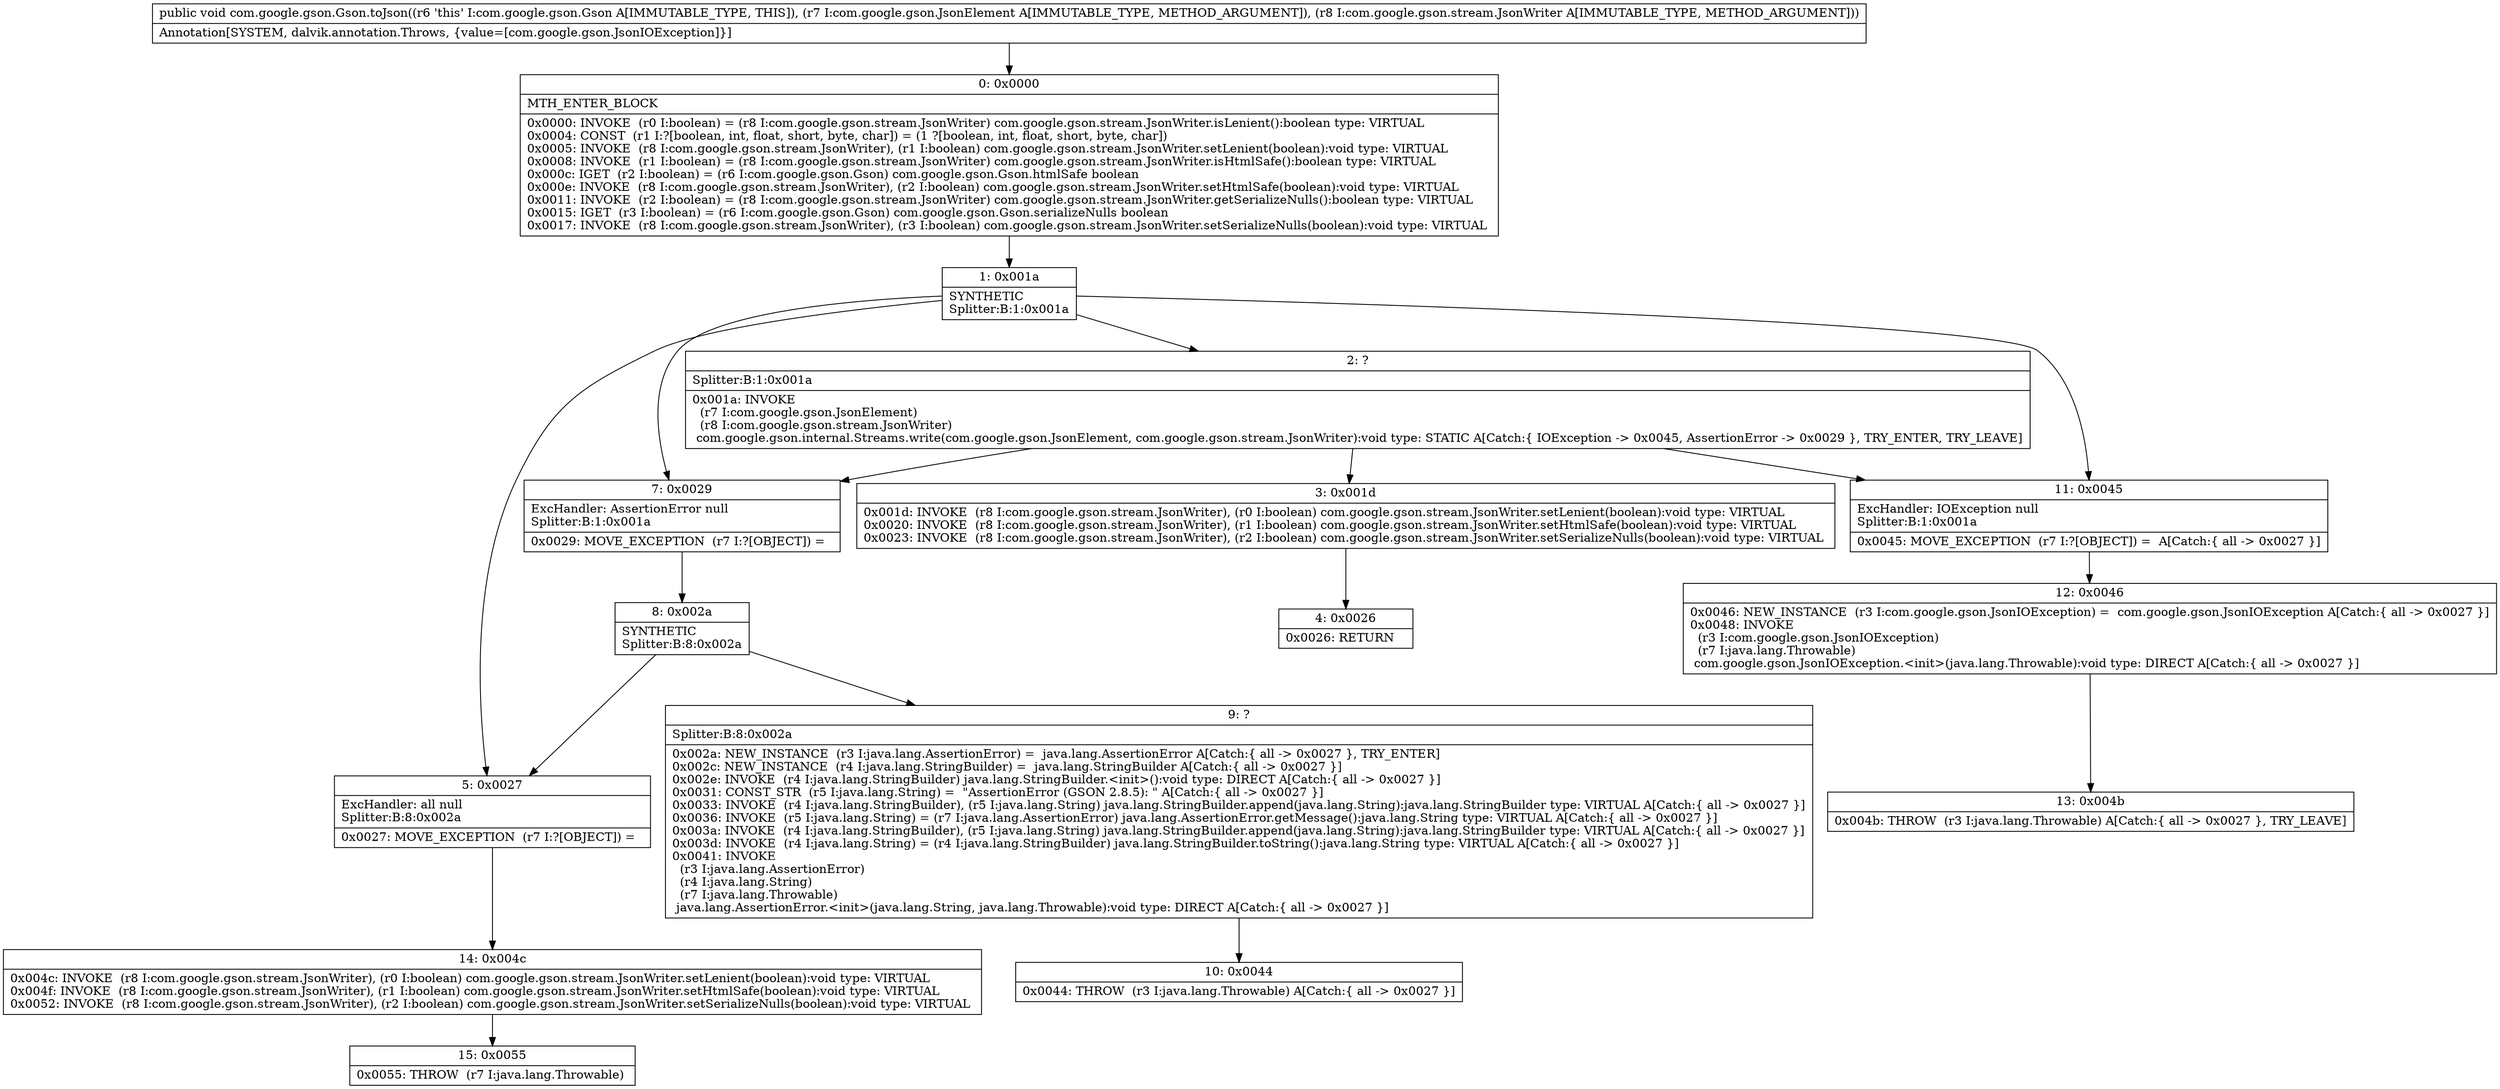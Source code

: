 digraph "CFG forcom.google.gson.Gson.toJson(Lcom\/google\/gson\/JsonElement;Lcom\/google\/gson\/stream\/JsonWriter;)V" {
Node_0 [shape=record,label="{0\:\ 0x0000|MTH_ENTER_BLOCK\l|0x0000: INVOKE  (r0 I:boolean) = (r8 I:com.google.gson.stream.JsonWriter) com.google.gson.stream.JsonWriter.isLenient():boolean type: VIRTUAL \l0x0004: CONST  (r1 I:?[boolean, int, float, short, byte, char]) = (1 ?[boolean, int, float, short, byte, char]) \l0x0005: INVOKE  (r8 I:com.google.gson.stream.JsonWriter), (r1 I:boolean) com.google.gson.stream.JsonWriter.setLenient(boolean):void type: VIRTUAL \l0x0008: INVOKE  (r1 I:boolean) = (r8 I:com.google.gson.stream.JsonWriter) com.google.gson.stream.JsonWriter.isHtmlSafe():boolean type: VIRTUAL \l0x000c: IGET  (r2 I:boolean) = (r6 I:com.google.gson.Gson) com.google.gson.Gson.htmlSafe boolean \l0x000e: INVOKE  (r8 I:com.google.gson.stream.JsonWriter), (r2 I:boolean) com.google.gson.stream.JsonWriter.setHtmlSafe(boolean):void type: VIRTUAL \l0x0011: INVOKE  (r2 I:boolean) = (r8 I:com.google.gson.stream.JsonWriter) com.google.gson.stream.JsonWriter.getSerializeNulls():boolean type: VIRTUAL \l0x0015: IGET  (r3 I:boolean) = (r6 I:com.google.gson.Gson) com.google.gson.Gson.serializeNulls boolean \l0x0017: INVOKE  (r8 I:com.google.gson.stream.JsonWriter), (r3 I:boolean) com.google.gson.stream.JsonWriter.setSerializeNulls(boolean):void type: VIRTUAL \l}"];
Node_1 [shape=record,label="{1\:\ 0x001a|SYNTHETIC\lSplitter:B:1:0x001a\l}"];
Node_2 [shape=record,label="{2\:\ ?|Splitter:B:1:0x001a\l|0x001a: INVOKE  \l  (r7 I:com.google.gson.JsonElement)\l  (r8 I:com.google.gson.stream.JsonWriter)\l com.google.gson.internal.Streams.write(com.google.gson.JsonElement, com.google.gson.stream.JsonWriter):void type: STATIC A[Catch:\{ IOException \-\> 0x0045, AssertionError \-\> 0x0029 \}, TRY_ENTER, TRY_LEAVE]\l}"];
Node_3 [shape=record,label="{3\:\ 0x001d|0x001d: INVOKE  (r8 I:com.google.gson.stream.JsonWriter), (r0 I:boolean) com.google.gson.stream.JsonWriter.setLenient(boolean):void type: VIRTUAL \l0x0020: INVOKE  (r8 I:com.google.gson.stream.JsonWriter), (r1 I:boolean) com.google.gson.stream.JsonWriter.setHtmlSafe(boolean):void type: VIRTUAL \l0x0023: INVOKE  (r8 I:com.google.gson.stream.JsonWriter), (r2 I:boolean) com.google.gson.stream.JsonWriter.setSerializeNulls(boolean):void type: VIRTUAL \l}"];
Node_4 [shape=record,label="{4\:\ 0x0026|0x0026: RETURN   \l}"];
Node_5 [shape=record,label="{5\:\ 0x0027|ExcHandler: all null\lSplitter:B:8:0x002a\l|0x0027: MOVE_EXCEPTION  (r7 I:?[OBJECT]) =  \l}"];
Node_7 [shape=record,label="{7\:\ 0x0029|ExcHandler: AssertionError null\lSplitter:B:1:0x001a\l|0x0029: MOVE_EXCEPTION  (r7 I:?[OBJECT]) =  \l}"];
Node_8 [shape=record,label="{8\:\ 0x002a|SYNTHETIC\lSplitter:B:8:0x002a\l}"];
Node_9 [shape=record,label="{9\:\ ?|Splitter:B:8:0x002a\l|0x002a: NEW_INSTANCE  (r3 I:java.lang.AssertionError) =  java.lang.AssertionError A[Catch:\{ all \-\> 0x0027 \}, TRY_ENTER]\l0x002c: NEW_INSTANCE  (r4 I:java.lang.StringBuilder) =  java.lang.StringBuilder A[Catch:\{ all \-\> 0x0027 \}]\l0x002e: INVOKE  (r4 I:java.lang.StringBuilder) java.lang.StringBuilder.\<init\>():void type: DIRECT A[Catch:\{ all \-\> 0x0027 \}]\l0x0031: CONST_STR  (r5 I:java.lang.String) =  \"AssertionError (GSON 2.8.5): \" A[Catch:\{ all \-\> 0x0027 \}]\l0x0033: INVOKE  (r4 I:java.lang.StringBuilder), (r5 I:java.lang.String) java.lang.StringBuilder.append(java.lang.String):java.lang.StringBuilder type: VIRTUAL A[Catch:\{ all \-\> 0x0027 \}]\l0x0036: INVOKE  (r5 I:java.lang.String) = (r7 I:java.lang.AssertionError) java.lang.AssertionError.getMessage():java.lang.String type: VIRTUAL A[Catch:\{ all \-\> 0x0027 \}]\l0x003a: INVOKE  (r4 I:java.lang.StringBuilder), (r5 I:java.lang.String) java.lang.StringBuilder.append(java.lang.String):java.lang.StringBuilder type: VIRTUAL A[Catch:\{ all \-\> 0x0027 \}]\l0x003d: INVOKE  (r4 I:java.lang.String) = (r4 I:java.lang.StringBuilder) java.lang.StringBuilder.toString():java.lang.String type: VIRTUAL A[Catch:\{ all \-\> 0x0027 \}]\l0x0041: INVOKE  \l  (r3 I:java.lang.AssertionError)\l  (r4 I:java.lang.String)\l  (r7 I:java.lang.Throwable)\l java.lang.AssertionError.\<init\>(java.lang.String, java.lang.Throwable):void type: DIRECT A[Catch:\{ all \-\> 0x0027 \}]\l}"];
Node_10 [shape=record,label="{10\:\ 0x0044|0x0044: THROW  (r3 I:java.lang.Throwable) A[Catch:\{ all \-\> 0x0027 \}]\l}"];
Node_11 [shape=record,label="{11\:\ 0x0045|ExcHandler: IOException null\lSplitter:B:1:0x001a\l|0x0045: MOVE_EXCEPTION  (r7 I:?[OBJECT]) =  A[Catch:\{ all \-\> 0x0027 \}]\l}"];
Node_12 [shape=record,label="{12\:\ 0x0046|0x0046: NEW_INSTANCE  (r3 I:com.google.gson.JsonIOException) =  com.google.gson.JsonIOException A[Catch:\{ all \-\> 0x0027 \}]\l0x0048: INVOKE  \l  (r3 I:com.google.gson.JsonIOException)\l  (r7 I:java.lang.Throwable)\l com.google.gson.JsonIOException.\<init\>(java.lang.Throwable):void type: DIRECT A[Catch:\{ all \-\> 0x0027 \}]\l}"];
Node_13 [shape=record,label="{13\:\ 0x004b|0x004b: THROW  (r3 I:java.lang.Throwable) A[Catch:\{ all \-\> 0x0027 \}, TRY_LEAVE]\l}"];
Node_14 [shape=record,label="{14\:\ 0x004c|0x004c: INVOKE  (r8 I:com.google.gson.stream.JsonWriter), (r0 I:boolean) com.google.gson.stream.JsonWriter.setLenient(boolean):void type: VIRTUAL \l0x004f: INVOKE  (r8 I:com.google.gson.stream.JsonWriter), (r1 I:boolean) com.google.gson.stream.JsonWriter.setHtmlSafe(boolean):void type: VIRTUAL \l0x0052: INVOKE  (r8 I:com.google.gson.stream.JsonWriter), (r2 I:boolean) com.google.gson.stream.JsonWriter.setSerializeNulls(boolean):void type: VIRTUAL \l}"];
Node_15 [shape=record,label="{15\:\ 0x0055|0x0055: THROW  (r7 I:java.lang.Throwable) \l}"];
MethodNode[shape=record,label="{public void com.google.gson.Gson.toJson((r6 'this' I:com.google.gson.Gson A[IMMUTABLE_TYPE, THIS]), (r7 I:com.google.gson.JsonElement A[IMMUTABLE_TYPE, METHOD_ARGUMENT]), (r8 I:com.google.gson.stream.JsonWriter A[IMMUTABLE_TYPE, METHOD_ARGUMENT]))  | Annotation[SYSTEM, dalvik.annotation.Throws, \{value=[com.google.gson.JsonIOException]\}]\l}"];
MethodNode -> Node_0;
Node_0 -> Node_1;
Node_1 -> Node_2;
Node_1 -> Node_11;
Node_1 -> Node_7;
Node_1 -> Node_5;
Node_2 -> Node_3;
Node_2 -> Node_11;
Node_2 -> Node_7;
Node_3 -> Node_4;
Node_5 -> Node_14;
Node_7 -> Node_8;
Node_8 -> Node_9;
Node_8 -> Node_5;
Node_9 -> Node_10;
Node_11 -> Node_12;
Node_12 -> Node_13;
Node_14 -> Node_15;
}

